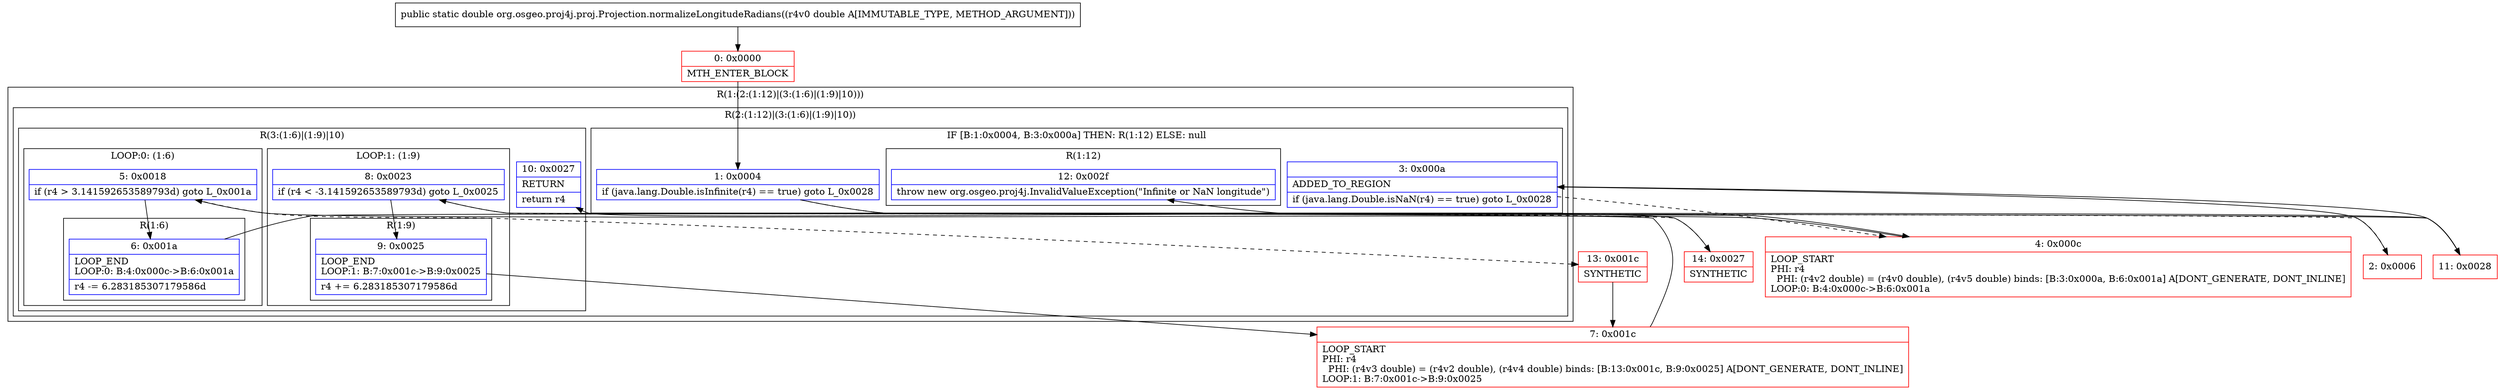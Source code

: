 digraph "CFG fororg.osgeo.proj4j.proj.Projection.normalizeLongitudeRadians(D)D" {
subgraph cluster_Region_314521550 {
label = "R(1:(2:(1:12)|(3:(1:6)|(1:9)|10)))";
node [shape=record,color=blue];
subgraph cluster_Region_769264221 {
label = "R(2:(1:12)|(3:(1:6)|(1:9)|10))";
node [shape=record,color=blue];
subgraph cluster_IfRegion_1806160566 {
label = "IF [B:1:0x0004, B:3:0x000a] THEN: R(1:12) ELSE: null";
node [shape=record,color=blue];
Node_1 [shape=record,label="{1\:\ 0x0004|if (java.lang.Double.isInfinite(r4) == true) goto L_0x0028\l}"];
Node_3 [shape=record,label="{3\:\ 0x000a|ADDED_TO_REGION\l|if (java.lang.Double.isNaN(r4) == true) goto L_0x0028\l}"];
subgraph cluster_Region_1363680924 {
label = "R(1:12)";
node [shape=record,color=blue];
Node_12 [shape=record,label="{12\:\ 0x002f|throw new org.osgeo.proj4j.InvalidValueException(\"Infinite or NaN longitude\")\l}"];
}
}
subgraph cluster_Region_975327804 {
label = "R(3:(1:6)|(1:9)|10)";
node [shape=record,color=blue];
subgraph cluster_LoopRegion_1205288903 {
label = "LOOP:0: (1:6)";
node [shape=record,color=blue];
Node_5 [shape=record,label="{5\:\ 0x0018|if (r4 \> 3.141592653589793d) goto L_0x001a\l}"];
subgraph cluster_Region_313550825 {
label = "R(1:6)";
node [shape=record,color=blue];
Node_6 [shape=record,label="{6\:\ 0x001a|LOOP_END\lLOOP:0: B:4:0x000c\-\>B:6:0x001a\l|r4 \-= 6.283185307179586d\l}"];
}
}
subgraph cluster_LoopRegion_52242397 {
label = "LOOP:1: (1:9)";
node [shape=record,color=blue];
Node_8 [shape=record,label="{8\:\ 0x0023|if (r4 \< \-3.141592653589793d) goto L_0x0025\l}"];
subgraph cluster_Region_730211888 {
label = "R(1:9)";
node [shape=record,color=blue];
Node_9 [shape=record,label="{9\:\ 0x0025|LOOP_END\lLOOP:1: B:7:0x001c\-\>B:9:0x0025\l|r4 += 6.283185307179586d\l}"];
}
}
Node_10 [shape=record,label="{10\:\ 0x0027|RETURN\l|return r4\l}"];
}
}
}
Node_0 [shape=record,color=red,label="{0\:\ 0x0000|MTH_ENTER_BLOCK\l}"];
Node_2 [shape=record,color=red,label="{2\:\ 0x0006}"];
Node_4 [shape=record,color=red,label="{4\:\ 0x000c|LOOP_START\lPHI: r4 \l  PHI: (r4v2 double) = (r4v0 double), (r4v5 double) binds: [B:3:0x000a, B:6:0x001a] A[DONT_GENERATE, DONT_INLINE]\lLOOP:0: B:4:0x000c\-\>B:6:0x001a\l}"];
Node_7 [shape=record,color=red,label="{7\:\ 0x001c|LOOP_START\lPHI: r4 \l  PHI: (r4v3 double) = (r4v2 double), (r4v4 double) binds: [B:13:0x001c, B:9:0x0025] A[DONT_GENERATE, DONT_INLINE]\lLOOP:1: B:7:0x001c\-\>B:9:0x0025\l}"];
Node_11 [shape=record,color=red,label="{11\:\ 0x0028}"];
Node_13 [shape=record,color=red,label="{13\:\ 0x001c|SYNTHETIC\l}"];
Node_14 [shape=record,color=red,label="{14\:\ 0x0027|SYNTHETIC\l}"];
MethodNode[shape=record,label="{public static double org.osgeo.proj4j.proj.Projection.normalizeLongitudeRadians((r4v0 double A[IMMUTABLE_TYPE, METHOD_ARGUMENT])) }"];
MethodNode -> Node_0;
Node_1 -> Node_2[style=dashed];
Node_1 -> Node_11;
Node_3 -> Node_4[style=dashed];
Node_3 -> Node_11;
Node_5 -> Node_6;
Node_5 -> Node_13[style=dashed];
Node_6 -> Node_4;
Node_8 -> Node_9;
Node_8 -> Node_14[style=dashed];
Node_9 -> Node_7;
Node_0 -> Node_1;
Node_2 -> Node_3;
Node_4 -> Node_5;
Node_7 -> Node_8;
Node_11 -> Node_12;
Node_13 -> Node_7;
Node_14 -> Node_10;
}

